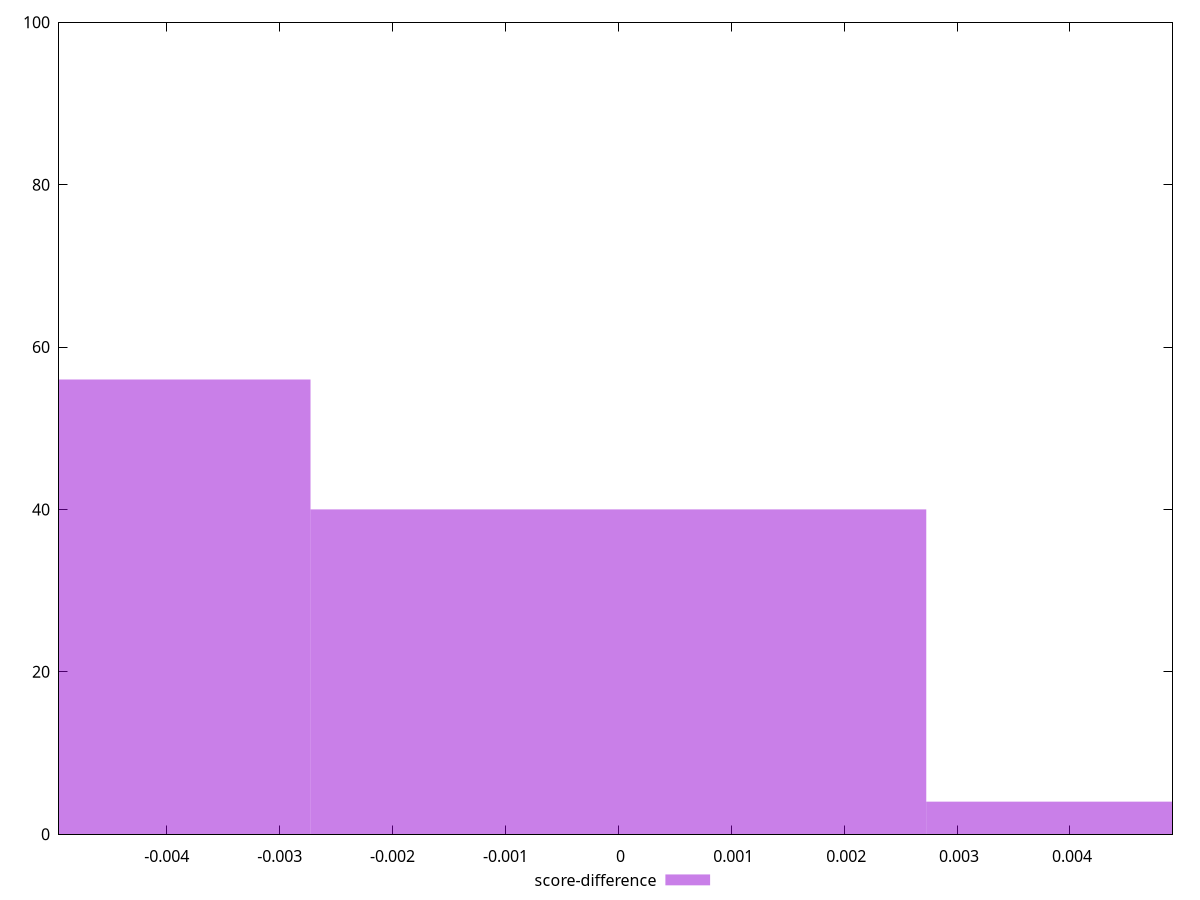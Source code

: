 reset

$scoreDifference <<EOF
0.005454245650598583 4
0 40
-0.005454245650598583 56
EOF

set key outside below
set boxwidth 0.005454245650598583
set xrange [-0.004955059754016333:0.00490813052591299]
set yrange [0:100]
set trange [0:100]
set style fill transparent solid 0.5 noborder
set terminal svg size 640, 490 enhanced background rgb 'white'
set output "reprap/first-meaningful-paint/samples/pages+cached+noadtech/score-difference/histogram.svg"

plot $scoreDifference title "score-difference" with boxes

reset

